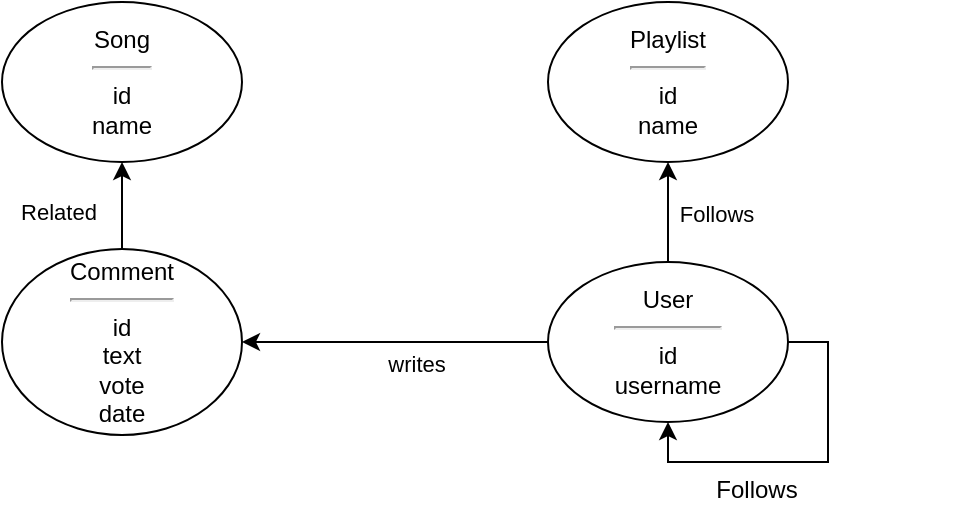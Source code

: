 <mxfile version="15.9.4" type="device"><diagram id="HtEdNvo_N24CEPDFTkgq" name="Page-1"><mxGraphModel dx="1426" dy="825" grid="0" gridSize="10" guides="1" tooltips="1" connect="1" arrows="1" fold="1" page="1" pageScale="1" pageWidth="827" pageHeight="1169" math="0" shadow="0"><root><mxCell id="0"/><mxCell id="1" parent="0"/><mxCell id="k8trNEhmz8BCh7kZLHJV-2" value="Playlist&lt;br&gt;&lt;hr&gt;id&lt;br&gt;name" style="ellipse;whiteSpace=wrap;html=1;" parent="1" vertex="1"><mxGeometry x="501" y="190" width="120" height="80" as="geometry"/></mxCell><mxCell id="k8trNEhmz8BCh7kZLHJV-17" style="edgeStyle=orthogonalEdgeStyle;rounded=0;orthogonalLoop=1;jettySize=auto;html=1;exitX=1;exitY=0.5;exitDx=0;exitDy=0;entryX=0.5;entryY=1;entryDx=0;entryDy=0;" parent="1" source="k8trNEhmz8BCh7kZLHJV-4" target="k8trNEhmz8BCh7kZLHJV-4" edge="1"><mxGeometry relative="1" as="geometry"><mxPoint x="474" y="540" as="targetPoint"/></mxGeometry></mxCell><mxCell id="k8trNEhmz8BCh7kZLHJV-41" style="edgeStyle=orthogonalEdgeStyle;rounded=0;orthogonalLoop=1;jettySize=auto;html=1;exitX=0;exitY=0.5;exitDx=0;exitDy=0;" parent="1" source="k8trNEhmz8BCh7kZLHJV-4" target="k8trNEhmz8BCh7kZLHJV-34" edge="1"><mxGeometry relative="1" as="geometry"/></mxCell><mxCell id="k8trNEhmz8BCh7kZLHJV-4" value="User&lt;br&gt;&lt;hr&gt;id&lt;br&gt;username" style="ellipse;whiteSpace=wrap;html=1;" parent="1" vertex="1"><mxGeometry x="501" y="320" width="120" height="80" as="geometry"/></mxCell><mxCell id="k8trNEhmz8BCh7kZLHJV-8" value="Song&lt;br&gt;&lt;hr&gt;id&lt;br&gt;name" style="ellipse;whiteSpace=wrap;html=1;" parent="1" vertex="1"><mxGeometry x="228" y="190" width="120" height="80" as="geometry"/></mxCell><mxCell id="k8trNEhmz8BCh7kZLHJV-18" value="Follows" style="text;html=1;align=center;verticalAlign=middle;resizable=0;points=[];autosize=1;strokeColor=none;fillColor=none;" parent="1" vertex="1"><mxGeometry x="575" y="424" width="60" height="20" as="geometry"/></mxCell><mxCell id="k8trNEhmz8BCh7kZLHJV-25" value="Follows" style="edgeLabel;html=1;align=center;verticalAlign=middle;resizable=0;points=[];" parent="1" vertex="1" connectable="0"><mxGeometry x="704.996" y="289.001" as="geometry"><mxPoint x="-120" y="7" as="offset"/></mxGeometry></mxCell><mxCell id="k8trNEhmz8BCh7kZLHJV-34" value="Comment&lt;br&gt;&lt;hr&gt;id&lt;br&gt;text&lt;br&gt;vote&lt;br&gt;date" style="ellipse;whiteSpace=wrap;html=1;" parent="1" vertex="1"><mxGeometry x="228" y="313.5" width="120" height="93" as="geometry"/></mxCell><mxCell id="k8trNEhmz8BCh7kZLHJV-43" value="Related" style="edgeLabel;html=1;align=center;verticalAlign=middle;resizable=0;points=[];" parent="1" vertex="1" connectable="0"><mxGeometry x="256" y="295" as="geometry"/></mxCell><mxCell id="k8trNEhmz8BCh7kZLHJV-44" value="writes" style="edgeLabel;html=1;align=center;verticalAlign=middle;resizable=0;points=[];" parent="1" vertex="1" connectable="0"><mxGeometry x="435" y="371" as="geometry"/></mxCell><mxCell id="yMdspvxITlkEZHhqklP9-1" style="edgeStyle=orthogonalEdgeStyle;rounded=0;orthogonalLoop=1;jettySize=auto;html=1;exitX=0.5;exitY=0;exitDx=0;exitDy=0;entryX=0.5;entryY=1;entryDx=0;entryDy=0;" parent="1" source="k8trNEhmz8BCh7kZLHJV-34" target="k8trNEhmz8BCh7kZLHJV-8" edge="1"><mxGeometry relative="1" as="geometry"><mxPoint x="328" y="550" as="sourcePoint"/><mxPoint x="178" y="410" as="targetPoint"/></mxGeometry></mxCell><mxCell id="yMdspvxITlkEZHhqklP9-3" style="edgeStyle=orthogonalEdgeStyle;rounded=0;orthogonalLoop=1;jettySize=auto;html=1;exitX=0.5;exitY=0;exitDx=0;exitDy=0;entryX=0.5;entryY=1;entryDx=0;entryDy=0;" parent="1" source="k8trNEhmz8BCh7kZLHJV-4" target="k8trNEhmz8BCh7kZLHJV-2" edge="1"><mxGeometry relative="1" as="geometry"><mxPoint x="560.5" y="320" as="sourcePoint"/><mxPoint x="560.5" y="270" as="targetPoint"/></mxGeometry></mxCell></root></mxGraphModel></diagram></mxfile>